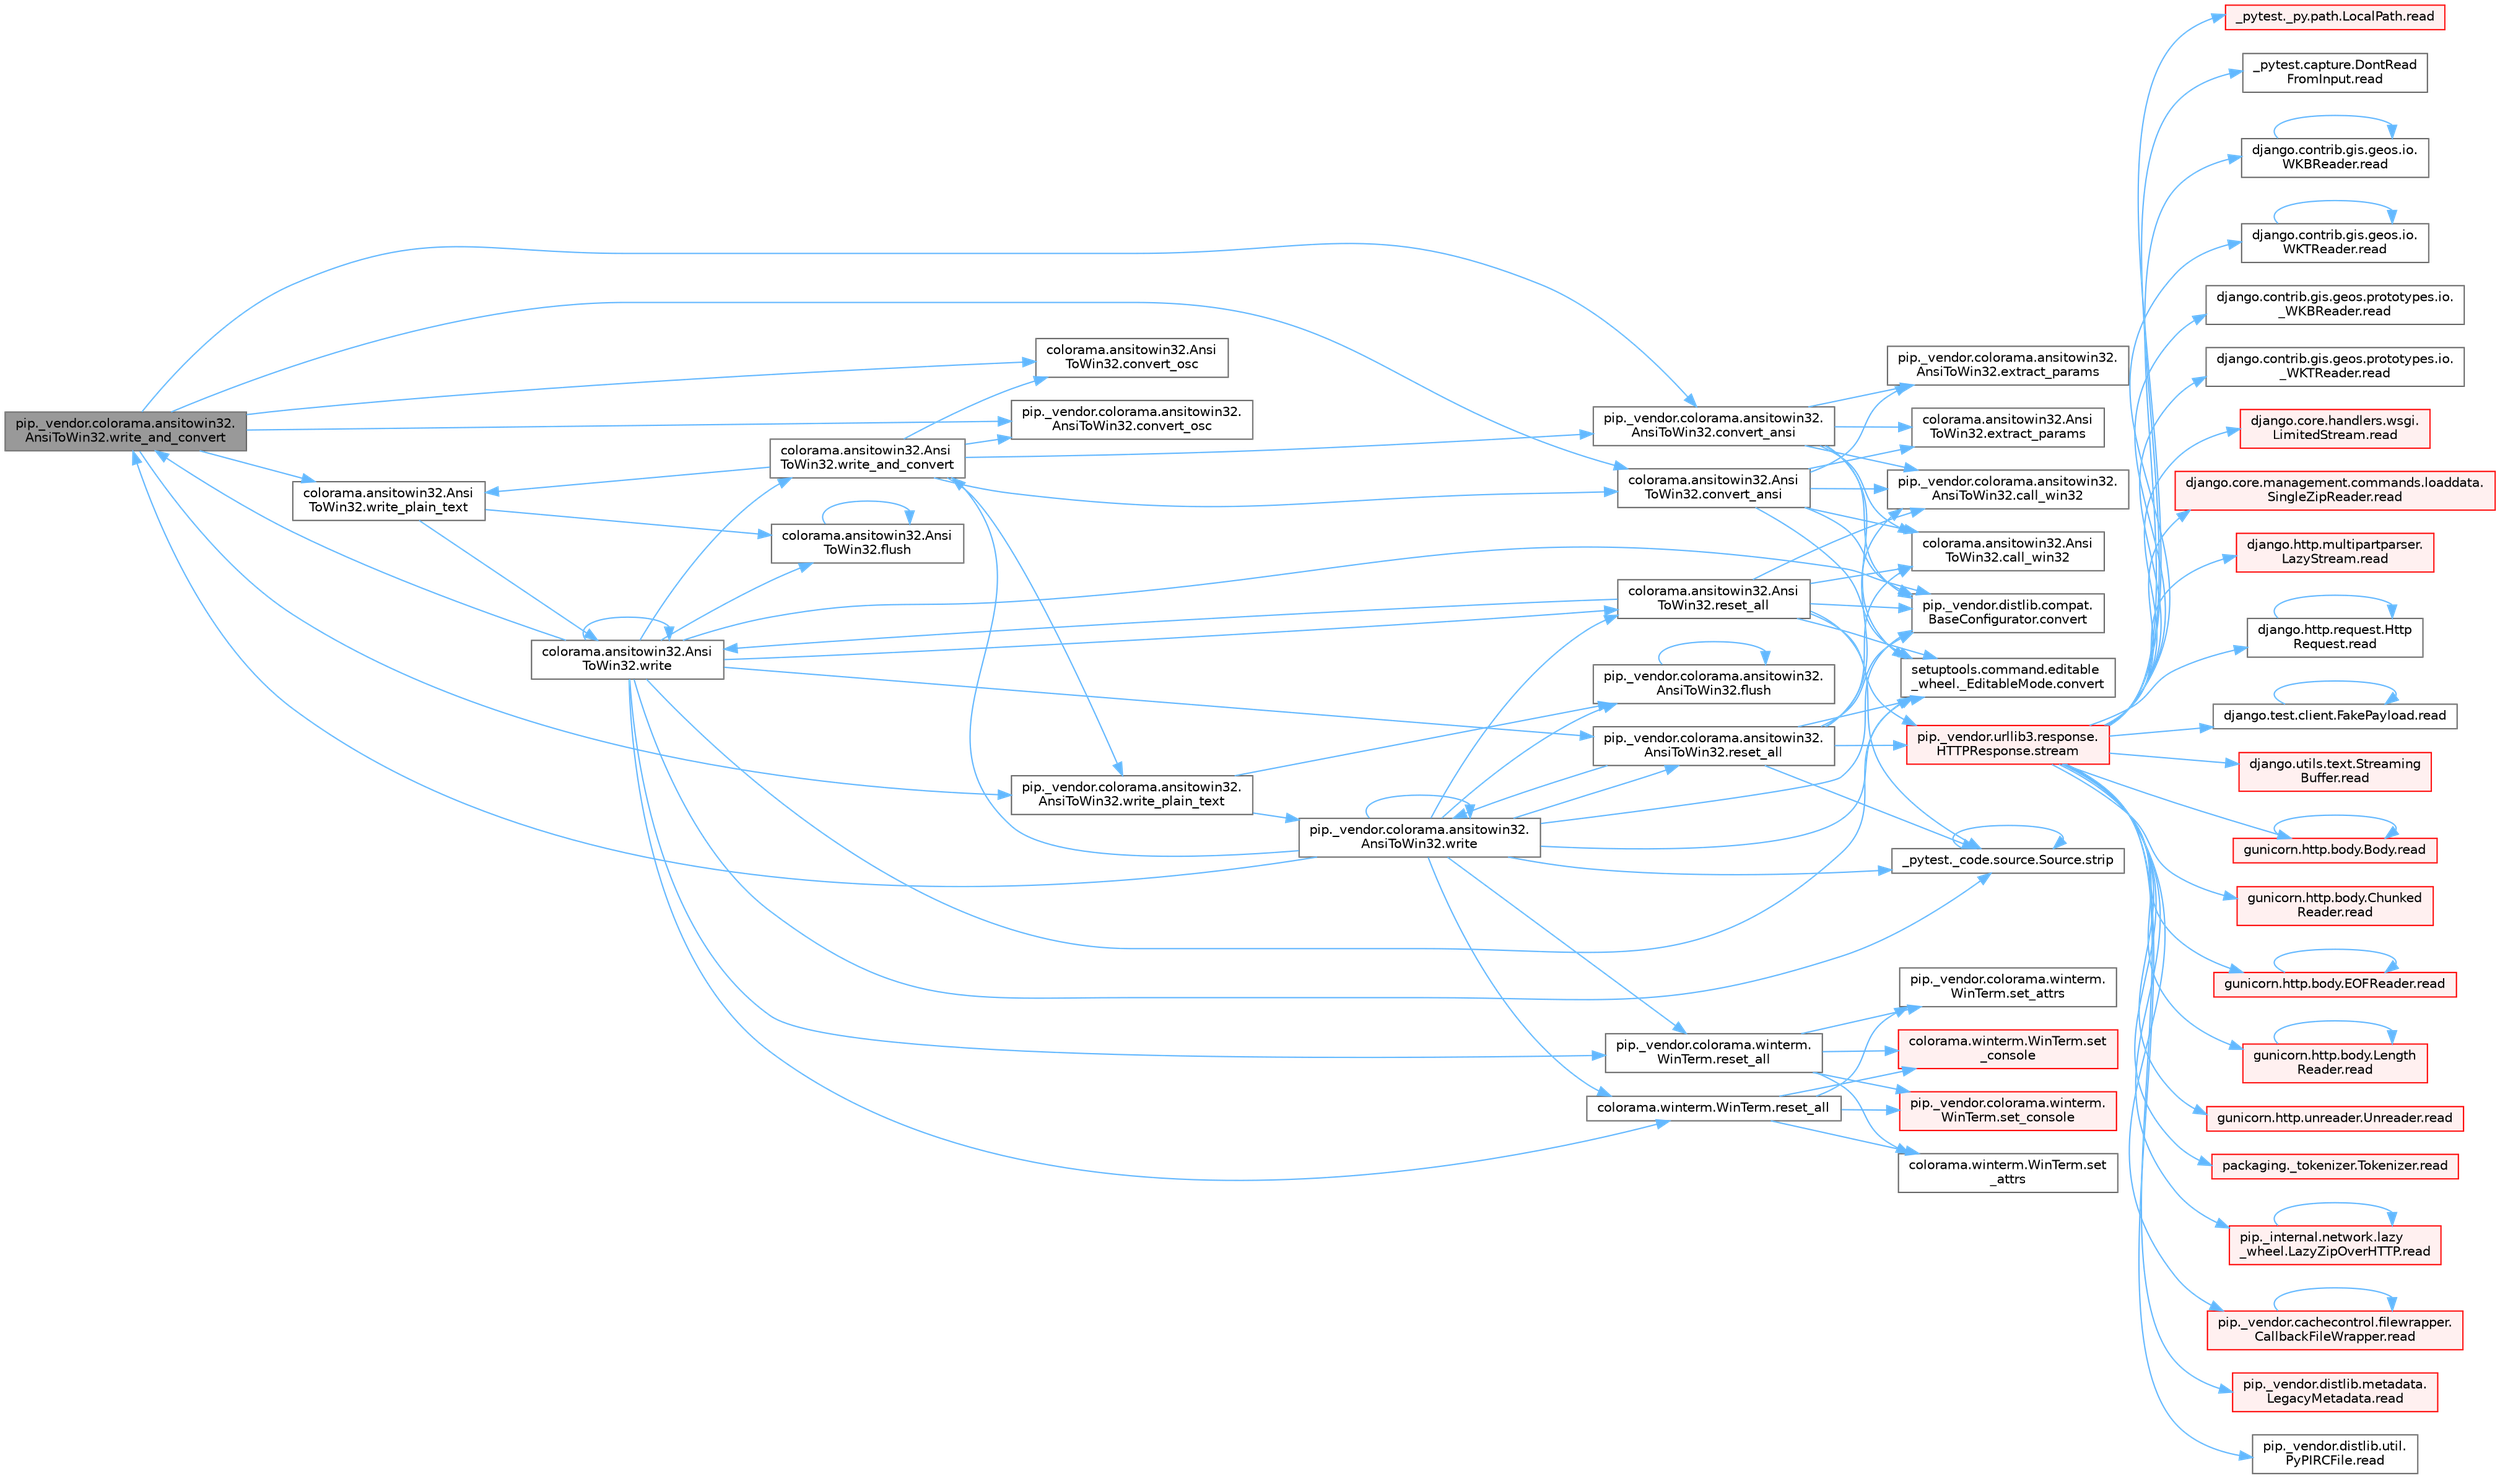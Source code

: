 digraph "pip._vendor.colorama.ansitowin32.AnsiToWin32.write_and_convert"
{
 // LATEX_PDF_SIZE
  bgcolor="transparent";
  edge [fontname=Helvetica,fontsize=10,labelfontname=Helvetica,labelfontsize=10];
  node [fontname=Helvetica,fontsize=10,shape=box,height=0.2,width=0.4];
  rankdir="LR";
  Node1 [id="Node000001",label="pip._vendor.colorama.ansitowin32.\lAnsiToWin32.write_and_convert",height=0.2,width=0.4,color="gray40", fillcolor="grey60", style="filled", fontcolor="black",tooltip=" "];
  Node1 -> Node2 [id="edge1_Node000001_Node000002",color="steelblue1",style="solid",tooltip=" "];
  Node2 [id="Node000002",label="colorama.ansitowin32.Ansi\lToWin32.convert_ansi",height=0.2,width=0.4,color="grey40", fillcolor="white", style="filled",URL="$classcolorama_1_1ansitowin32_1_1_ansi_to_win32.html#a4afe40967adb86d7972465b435ba96fc",tooltip=" "];
  Node2 -> Node3 [id="edge2_Node000002_Node000003",color="steelblue1",style="solid",tooltip=" "];
  Node3 [id="Node000003",label="colorama.ansitowin32.Ansi\lToWin32.call_win32",height=0.2,width=0.4,color="grey40", fillcolor="white", style="filled",URL="$classcolorama_1_1ansitowin32_1_1_ansi_to_win32.html#aa3edbb8fc606e0b22afa3128e1bb1507",tooltip=" "];
  Node2 -> Node4 [id="edge3_Node000002_Node000004",color="steelblue1",style="solid",tooltip=" "];
  Node4 [id="Node000004",label="pip._vendor.colorama.ansitowin32.\lAnsiToWin32.call_win32",height=0.2,width=0.4,color="grey40", fillcolor="white", style="filled",URL="$classpip_1_1__vendor_1_1colorama_1_1ansitowin32_1_1_ansi_to_win32.html#ac14e750b5ad589a4e131d936df88e68c",tooltip=" "];
  Node2 -> Node5 [id="edge4_Node000002_Node000005",color="steelblue1",style="solid",tooltip=" "];
  Node5 [id="Node000005",label="pip._vendor.distlib.compat.\lBaseConfigurator.convert",height=0.2,width=0.4,color="grey40", fillcolor="white", style="filled",URL="$classpip_1_1__vendor_1_1distlib_1_1compat_1_1_base_configurator.html#abcff9425eaf086d1b67b488aab87e5da",tooltip=" "];
  Node2 -> Node6 [id="edge5_Node000002_Node000006",color="steelblue1",style="solid",tooltip=" "];
  Node6 [id="Node000006",label="setuptools.command.editable\l_wheel._EditableMode.convert",height=0.2,width=0.4,color="grey40", fillcolor="white", style="filled",URL="$classsetuptools_1_1command_1_1editable__wheel_1_1___editable_mode.html#a11a77c27c7b21ba316fc378c0798abb8",tooltip=" "];
  Node2 -> Node7 [id="edge6_Node000002_Node000007",color="steelblue1",style="solid",tooltip=" "];
  Node7 [id="Node000007",label="colorama.ansitowin32.Ansi\lToWin32.extract_params",height=0.2,width=0.4,color="grey40", fillcolor="white", style="filled",URL="$classcolorama_1_1ansitowin32_1_1_ansi_to_win32.html#ab8d5e8fde3f0fdbd19b6204b9090a4f5",tooltip=" "];
  Node2 -> Node8 [id="edge7_Node000002_Node000008",color="steelblue1",style="solid",tooltip=" "];
  Node8 [id="Node000008",label="pip._vendor.colorama.ansitowin32.\lAnsiToWin32.extract_params",height=0.2,width=0.4,color="grey40", fillcolor="white", style="filled",URL="$classpip_1_1__vendor_1_1colorama_1_1ansitowin32_1_1_ansi_to_win32.html#aea80bb5dfdfed9a1799cd13ec1260ca8",tooltip=" "];
  Node1 -> Node9 [id="edge8_Node000001_Node000009",color="steelblue1",style="solid",tooltip=" "];
  Node9 [id="Node000009",label="pip._vendor.colorama.ansitowin32.\lAnsiToWin32.convert_ansi",height=0.2,width=0.4,color="grey40", fillcolor="white", style="filled",URL="$classpip_1_1__vendor_1_1colorama_1_1ansitowin32_1_1_ansi_to_win32.html#a0089b1956ff0406a6a84dcd4c1e24196",tooltip=" "];
  Node9 -> Node3 [id="edge9_Node000009_Node000003",color="steelblue1",style="solid",tooltip=" "];
  Node9 -> Node4 [id="edge10_Node000009_Node000004",color="steelblue1",style="solid",tooltip=" "];
  Node9 -> Node5 [id="edge11_Node000009_Node000005",color="steelblue1",style="solid",tooltip=" "];
  Node9 -> Node6 [id="edge12_Node000009_Node000006",color="steelblue1",style="solid",tooltip=" "];
  Node9 -> Node7 [id="edge13_Node000009_Node000007",color="steelblue1",style="solid",tooltip=" "];
  Node9 -> Node8 [id="edge14_Node000009_Node000008",color="steelblue1",style="solid",tooltip=" "];
  Node1 -> Node10 [id="edge15_Node000001_Node000010",color="steelblue1",style="solid",tooltip=" "];
  Node10 [id="Node000010",label="colorama.ansitowin32.Ansi\lToWin32.convert_osc",height=0.2,width=0.4,color="grey40", fillcolor="white", style="filled",URL="$classcolorama_1_1ansitowin32_1_1_ansi_to_win32.html#a650c9fd6aeb3302704ab16cd9f660cdf",tooltip=" "];
  Node1 -> Node11 [id="edge16_Node000001_Node000011",color="steelblue1",style="solid",tooltip=" "];
  Node11 [id="Node000011",label="pip._vendor.colorama.ansitowin32.\lAnsiToWin32.convert_osc",height=0.2,width=0.4,color="grey40", fillcolor="white", style="filled",URL="$classpip_1_1__vendor_1_1colorama_1_1ansitowin32_1_1_ansi_to_win32.html#a27497864784aeba9b410ddda85e3ea9d",tooltip=" "];
  Node1 -> Node12 [id="edge17_Node000001_Node000012",color="steelblue1",style="solid",tooltip=" "];
  Node12 [id="Node000012",label="colorama.ansitowin32.Ansi\lToWin32.write_plain_text",height=0.2,width=0.4,color="grey40", fillcolor="white", style="filled",URL="$classcolorama_1_1ansitowin32_1_1_ansi_to_win32.html#ac31795edad5d1370acd71c39cb369f9d",tooltip=" "];
  Node12 -> Node13 [id="edge18_Node000012_Node000013",color="steelblue1",style="solid",tooltip=" "];
  Node13 [id="Node000013",label="colorama.ansitowin32.Ansi\lToWin32.flush",height=0.2,width=0.4,color="grey40", fillcolor="white", style="filled",URL="$classcolorama_1_1ansitowin32_1_1_ansi_to_win32.html#a689ccc4c4f6f7ee486e9d40cf0fb2679",tooltip=" "];
  Node13 -> Node13 [id="edge19_Node000013_Node000013",color="steelblue1",style="solid",tooltip=" "];
  Node12 -> Node14 [id="edge20_Node000012_Node000014",color="steelblue1",style="solid",tooltip=" "];
  Node14 [id="Node000014",label="colorama.ansitowin32.Ansi\lToWin32.write",height=0.2,width=0.4,color="grey40", fillcolor="white", style="filled",URL="$classcolorama_1_1ansitowin32_1_1_ansi_to_win32.html#abadac90e6f0a5a03cecdc6f254eca7d8",tooltip=" "];
  Node14 -> Node5 [id="edge21_Node000014_Node000005",color="steelblue1",style="solid",tooltip=" "];
  Node14 -> Node6 [id="edge22_Node000014_Node000006",color="steelblue1",style="solid",tooltip=" "];
  Node14 -> Node13 [id="edge23_Node000014_Node000013",color="steelblue1",style="solid",tooltip=" "];
  Node14 -> Node15 [id="edge24_Node000014_Node000015",color="steelblue1",style="solid",tooltip=" "];
  Node15 [id="Node000015",label="colorama.ansitowin32.Ansi\lToWin32.reset_all",height=0.2,width=0.4,color="grey40", fillcolor="white", style="filled",URL="$classcolorama_1_1ansitowin32_1_1_ansi_to_win32.html#a028b716efdf98afc93f4fa55e99ee924",tooltip=" "];
  Node15 -> Node3 [id="edge25_Node000015_Node000003",color="steelblue1",style="solid",tooltip=" "];
  Node15 -> Node4 [id="edge26_Node000015_Node000004",color="steelblue1",style="solid",tooltip=" "];
  Node15 -> Node5 [id="edge27_Node000015_Node000005",color="steelblue1",style="solid",tooltip=" "];
  Node15 -> Node6 [id="edge28_Node000015_Node000006",color="steelblue1",style="solid",tooltip=" "];
  Node15 -> Node16 [id="edge29_Node000015_Node000016",color="steelblue1",style="solid",tooltip=" "];
  Node16 [id="Node000016",label="pip._vendor.urllib3.response.\lHTTPResponse.stream",height=0.2,width=0.4,color="red", fillcolor="#FFF0F0", style="filled",URL="$classpip_1_1__vendor_1_1urllib3_1_1response_1_1_h_t_t_p_response.html#a8d802b25f09dd341838a1d631ffc4f62",tooltip=" "];
  Node16 -> Node17 [id="edge30_Node000016_Node000017",color="steelblue1",style="solid",tooltip=" "];
  Node17 [id="Node000017",label="_pytest._py.path.LocalPath.read",height=0.2,width=0.4,color="red", fillcolor="#FFF0F0", style="filled",URL="$class__pytest_1_1__py_1_1path_1_1_local_path.html#a8640b65f715ce8a258379deb78a68fd8",tooltip=" "];
  Node16 -> Node462 [id="edge31_Node000016_Node000462",color="steelblue1",style="solid",tooltip=" "];
  Node462 [id="Node000462",label="_pytest.capture.DontRead\lFromInput.read",height=0.2,width=0.4,color="grey40", fillcolor="white", style="filled",URL="$class__pytest_1_1capture_1_1_dont_read_from_input.html#abe84d6d5626bed2fa4f52408d2b95d3f",tooltip=" "];
  Node16 -> Node463 [id="edge32_Node000016_Node000463",color="steelblue1",style="solid",tooltip=" "];
  Node463 [id="Node000463",label="django.contrib.gis.geos.io.\lWKBReader.read",height=0.2,width=0.4,color="grey40", fillcolor="white", style="filled",URL="$classdjango_1_1contrib_1_1gis_1_1geos_1_1io_1_1_w_k_b_reader.html#a690153c2f609f20814011beceded4ce6",tooltip=" "];
  Node463 -> Node463 [id="edge33_Node000463_Node000463",color="steelblue1",style="solid",tooltip=" "];
  Node16 -> Node464 [id="edge34_Node000016_Node000464",color="steelblue1",style="solid",tooltip=" "];
  Node464 [id="Node000464",label="django.contrib.gis.geos.io.\lWKTReader.read",height=0.2,width=0.4,color="grey40", fillcolor="white", style="filled",URL="$classdjango_1_1contrib_1_1gis_1_1geos_1_1io_1_1_w_k_t_reader.html#af8cdf42c9388b4ca18b86af2cd174dd0",tooltip=" "];
  Node464 -> Node464 [id="edge35_Node000464_Node000464",color="steelblue1",style="solid",tooltip=" "];
  Node16 -> Node465 [id="edge36_Node000016_Node000465",color="steelblue1",style="solid",tooltip=" "];
  Node465 [id="Node000465",label="django.contrib.gis.geos.prototypes.io.\l_WKBReader.read",height=0.2,width=0.4,color="grey40", fillcolor="white", style="filled",URL="$classdjango_1_1contrib_1_1gis_1_1geos_1_1prototypes_1_1io_1_1___w_k_b_reader.html#a71e78ed5a74b998533ef3801723a5827",tooltip=" "];
  Node16 -> Node466 [id="edge37_Node000016_Node000466",color="steelblue1",style="solid",tooltip=" "];
  Node466 [id="Node000466",label="django.contrib.gis.geos.prototypes.io.\l_WKTReader.read",height=0.2,width=0.4,color="grey40", fillcolor="white", style="filled",URL="$classdjango_1_1contrib_1_1gis_1_1geos_1_1prototypes_1_1io_1_1___w_k_t_reader.html#a97b2007978d99bec56d1bbf4091dd46a",tooltip=" "];
  Node16 -> Node467 [id="edge38_Node000016_Node000467",color="steelblue1",style="solid",tooltip=" "];
  Node467 [id="Node000467",label="django.core.handlers.wsgi.\lLimitedStream.read",height=0.2,width=0.4,color="red", fillcolor="#FFF0F0", style="filled",URL="$classdjango_1_1core_1_1handlers_1_1wsgi_1_1_limited_stream.html#a01766186550a2bafd2a0c0cac1117797",tooltip=" "];
  Node16 -> Node471 [id="edge39_Node000016_Node000471",color="steelblue1",style="solid",tooltip=" "];
  Node471 [id="Node000471",label="django.core.management.commands.loaddata.\lSingleZipReader.read",height=0.2,width=0.4,color="red", fillcolor="#FFF0F0", style="filled",URL="$classdjango_1_1core_1_1management_1_1commands_1_1loaddata_1_1_single_zip_reader.html#a6c6512afb638e535f6d9973329238ec1",tooltip=" "];
  Node16 -> Node476 [id="edge40_Node000016_Node000476",color="steelblue1",style="solid",tooltip=" "];
  Node476 [id="Node000476",label="django.http.multipartparser.\lLazyStream.read",height=0.2,width=0.4,color="red", fillcolor="#FFF0F0", style="filled",URL="$classdjango_1_1http_1_1multipartparser_1_1_lazy_stream.html#af5553676fbef507453fe16dbce30f2d6",tooltip=" "];
  Node16 -> Node479 [id="edge41_Node000016_Node000479",color="steelblue1",style="solid",tooltip=" "];
  Node479 [id="Node000479",label="django.http.request.Http\lRequest.read",height=0.2,width=0.4,color="grey40", fillcolor="white", style="filled",URL="$classdjango_1_1http_1_1request_1_1_http_request.html#a7b5205e754042f5dc1400c5f6884da05",tooltip=" "];
  Node479 -> Node479 [id="edge42_Node000479_Node000479",color="steelblue1",style="solid",tooltip=" "];
  Node16 -> Node480 [id="edge43_Node000016_Node000480",color="steelblue1",style="solid",tooltip=" "];
  Node480 [id="Node000480",label="django.test.client.FakePayload.read",height=0.2,width=0.4,color="grey40", fillcolor="white", style="filled",URL="$classdjango_1_1test_1_1client_1_1_fake_payload.html#a4968728a37f7ecfa436f7156923f32fc",tooltip=" "];
  Node480 -> Node480 [id="edge44_Node000480_Node000480",color="steelblue1",style="solid",tooltip=" "];
  Node16 -> Node481 [id="edge45_Node000016_Node000481",color="steelblue1",style="solid",tooltip=" "];
  Node481 [id="Node000481",label="django.utils.text.Streaming\lBuffer.read",height=0.2,width=0.4,color="red", fillcolor="#FFF0F0", style="filled",URL="$classdjango_1_1utils_1_1text_1_1_streaming_buffer.html#a0d8c76cbb45b290915e65a79dabe0d7b",tooltip=" "];
  Node16 -> Node516 [id="edge46_Node000016_Node000516",color="steelblue1",style="solid",tooltip=" "];
  Node516 [id="Node000516",label="gunicorn.http.body.Body.read",height=0.2,width=0.4,color="red", fillcolor="#FFF0F0", style="filled",URL="$classgunicorn_1_1http_1_1body_1_1_body.html#a26fa33ab9da80d4da60638f902d8bbd8",tooltip=" "];
  Node516 -> Node516 [id="edge47_Node000516_Node000516",color="steelblue1",style="solid",tooltip=" "];
  Node16 -> Node519 [id="edge48_Node000016_Node000519",color="steelblue1",style="solid",tooltip=" "];
  Node519 [id="Node000519",label="gunicorn.http.body.Chunked\lReader.read",height=0.2,width=0.4,color="red", fillcolor="#FFF0F0", style="filled",URL="$classgunicorn_1_1http_1_1body_1_1_chunked_reader.html#aa291cdee58cf19e63d92914442ab2d7e",tooltip=" "];
  Node16 -> Node525 [id="edge49_Node000016_Node000525",color="steelblue1",style="solid",tooltip=" "];
  Node525 [id="Node000525",label="gunicorn.http.body.EOFReader.read",height=0.2,width=0.4,color="red", fillcolor="#FFF0F0", style="filled",URL="$classgunicorn_1_1http_1_1body_1_1_e_o_f_reader.html#a6ae0aab25c53911d59fcbb87c1dfa602",tooltip=" "];
  Node525 -> Node525 [id="edge50_Node000525_Node000525",color="steelblue1",style="solid",tooltip=" "];
  Node16 -> Node528 [id="edge51_Node000016_Node000528",color="steelblue1",style="solid",tooltip=" "];
  Node528 [id="Node000528",label="gunicorn.http.body.Length\lReader.read",height=0.2,width=0.4,color="red", fillcolor="#FFF0F0", style="filled",URL="$classgunicorn_1_1http_1_1body_1_1_length_reader.html#a78c9415492b01b7b1553a481fe9aef7e",tooltip=" "];
  Node528 -> Node528 [id="edge52_Node000528_Node000528",color="steelblue1",style="solid",tooltip=" "];
  Node16 -> Node530 [id="edge53_Node000016_Node000530",color="steelblue1",style="solid",tooltip=" "];
  Node530 [id="Node000530",label="gunicorn.http.unreader.Unreader.read",height=0.2,width=0.4,color="red", fillcolor="#FFF0F0", style="filled",URL="$classgunicorn_1_1http_1_1unreader_1_1_unreader.html#a4d05a3b72ffb1dd09d3e4b3dd1d1e44c",tooltip=" "];
  Node16 -> Node4289 [id="edge54_Node000016_Node004289",color="steelblue1",style="solid",tooltip=" "];
  Node4289 [id="Node004289",label="packaging._tokenizer.Tokenizer.read",height=0.2,width=0.4,color="red", fillcolor="#FFF0F0", style="filled",URL="$classpackaging_1_1__tokenizer_1_1_tokenizer.html#a0338e1186dd1574082f047fdff9b3b2d",tooltip=" "];
  Node16 -> Node4290 [id="edge55_Node000016_Node004290",color="steelblue1",style="solid",tooltip=" "];
  Node4290 [id="Node004290",label="pip._internal.network.lazy\l_wheel.LazyZipOverHTTP.read",height=0.2,width=0.4,color="red", fillcolor="#FFF0F0", style="filled",URL="$classpip_1_1__internal_1_1network_1_1lazy__wheel_1_1_lazy_zip_over_h_t_t_p.html#adb8837e292941df2568b4de4082ecf19",tooltip=" "];
  Node4290 -> Node4290 [id="edge56_Node004290_Node004290",color="steelblue1",style="solid",tooltip=" "];
  Node16 -> Node4304 [id="edge57_Node000016_Node004304",color="steelblue1",style="solid",tooltip=" "];
  Node4304 [id="Node004304",label="pip._vendor.cachecontrol.filewrapper.\lCallbackFileWrapper.read",height=0.2,width=0.4,color="red", fillcolor="#FFF0F0", style="filled",URL="$classpip_1_1__vendor_1_1cachecontrol_1_1filewrapper_1_1_callback_file_wrapper.html#afceb112c071f7b24b9db274a61213b68",tooltip=" "];
  Node4304 -> Node4304 [id="edge58_Node004304_Node004304",color="steelblue1",style="solid",tooltip=" "];
  Node16 -> Node4306 [id="edge59_Node000016_Node004306",color="steelblue1",style="solid",tooltip=" "];
  Node4306 [id="Node004306",label="pip._vendor.distlib.metadata.\lLegacyMetadata.read",height=0.2,width=0.4,color="red", fillcolor="#FFF0F0", style="filled",URL="$classpip_1_1__vendor_1_1distlib_1_1metadata_1_1_legacy_metadata.html#a5473003d19554803bc6f7f4af863060f",tooltip=" "];
  Node16 -> Node4308 [id="edge60_Node000016_Node004308",color="steelblue1",style="solid",tooltip=" "];
  Node4308 [id="Node004308",label="pip._vendor.distlib.util.\lPyPIRCFile.read",height=0.2,width=0.4,color="grey40", fillcolor="white", style="filled",URL="$classpip_1_1__vendor_1_1distlib_1_1util_1_1_py_p_i_r_c_file.html#a9db831938fff0ca340efdb70381bc7b1",tooltip=" "];
  Node15 -> Node4064 [id="edge61_Node000015_Node004064",color="steelblue1",style="solid",tooltip=" "];
  Node4064 [id="Node004064",label="_pytest._code.source.Source.strip",height=0.2,width=0.4,color="grey40", fillcolor="white", style="filled",URL="$class__pytest_1_1__code_1_1source_1_1_source.html#aa525e733890257a82bfc6382b07d28ec",tooltip=" "];
  Node4064 -> Node4064 [id="edge62_Node004064_Node004064",color="steelblue1",style="solid",tooltip=" "];
  Node15 -> Node14 [id="edge63_Node000015_Node000014",color="steelblue1",style="solid",tooltip=" "];
  Node14 -> Node4060 [id="edge64_Node000014_Node004060",color="steelblue1",style="solid",tooltip=" "];
  Node4060 [id="Node004060",label="colorama.winterm.WinTerm.reset_all",height=0.2,width=0.4,color="grey40", fillcolor="white", style="filled",URL="$classcolorama_1_1winterm_1_1_win_term.html#a3b02943f152c5e63db370429ebf2b520",tooltip=" "];
  Node4060 -> Node4061 [id="edge65_Node004060_Node004061",color="steelblue1",style="solid",tooltip=" "];
  Node4061 [id="Node004061",label="colorama.winterm.WinTerm.set\l_attrs",height=0.2,width=0.4,color="grey40", fillcolor="white", style="filled",URL="$classcolorama_1_1winterm_1_1_win_term.html#ab37deadeb9a6a88fc2aecd988bbe9895",tooltip=" "];
  Node4060 -> Node4062 [id="edge66_Node004060_Node004062",color="steelblue1",style="solid",tooltip=" "];
  Node4062 [id="Node004062",label="pip._vendor.colorama.winterm.\lWinTerm.set_attrs",height=0.2,width=0.4,color="grey40", fillcolor="white", style="filled",URL="$classpip_1_1__vendor_1_1colorama_1_1winterm_1_1_win_term.html#af099f001e7d18780ad601ed3e7dac445",tooltip=" "];
  Node4060 -> Node72 [id="edge67_Node004060_Node000072",color="steelblue1",style="solid",tooltip=" "];
  Node72 [id="Node000072",label="colorama.winterm.WinTerm.set\l_console",height=0.2,width=0.4,color="red", fillcolor="#FFF0F0", style="filled",URL="$classcolorama_1_1winterm_1_1_win_term.html#af6dff6de729a3ee36986b1eaa71c6511",tooltip=" "];
  Node4060 -> Node75 [id="edge68_Node004060_Node000075",color="steelblue1",style="solid",tooltip=" "];
  Node75 [id="Node000075",label="pip._vendor.colorama.winterm.\lWinTerm.set_console",height=0.2,width=0.4,color="red", fillcolor="#FFF0F0", style="filled",URL="$classpip_1_1__vendor_1_1colorama_1_1winterm_1_1_win_term.html#a08e789eea2bbcbc4a02c04f6a340e038",tooltip=" "];
  Node14 -> Node4063 [id="edge69_Node000014_Node004063",color="steelblue1",style="solid",tooltip=" "];
  Node4063 [id="Node004063",label="pip._vendor.colorama.ansitowin32.\lAnsiToWin32.reset_all",height=0.2,width=0.4,color="grey40", fillcolor="white", style="filled",URL="$classpip_1_1__vendor_1_1colorama_1_1ansitowin32_1_1_ansi_to_win32.html#afb77411498fdd5a6eb6380c829024133",tooltip=" "];
  Node4063 -> Node3 [id="edge70_Node004063_Node000003",color="steelblue1",style="solid",tooltip=" "];
  Node4063 -> Node4 [id="edge71_Node004063_Node000004",color="steelblue1",style="solid",tooltip=" "];
  Node4063 -> Node5 [id="edge72_Node004063_Node000005",color="steelblue1",style="solid",tooltip=" "];
  Node4063 -> Node6 [id="edge73_Node004063_Node000006",color="steelblue1",style="solid",tooltip=" "];
  Node4063 -> Node16 [id="edge74_Node004063_Node000016",color="steelblue1",style="solid",tooltip=" "];
  Node4063 -> Node4064 [id="edge75_Node004063_Node004064",color="steelblue1",style="solid",tooltip=" "];
  Node4063 -> Node4058 [id="edge76_Node004063_Node004058",color="steelblue1",style="solid",tooltip=" "];
  Node4058 [id="Node004058",label="pip._vendor.colorama.ansitowin32.\lAnsiToWin32.write",height=0.2,width=0.4,color="grey40", fillcolor="white", style="filled",URL="$classpip_1_1__vendor_1_1colorama_1_1ansitowin32_1_1_ansi_to_win32.html#aaeb0baf104470a2dfb282dce019b45e4",tooltip=" "];
  Node4058 -> Node5 [id="edge77_Node004058_Node000005",color="steelblue1",style="solid",tooltip=" "];
  Node4058 -> Node6 [id="edge78_Node004058_Node000006",color="steelblue1",style="solid",tooltip=" "];
  Node4058 -> Node4059 [id="edge79_Node004058_Node004059",color="steelblue1",style="solid",tooltip=" "];
  Node4059 [id="Node004059",label="pip._vendor.colorama.ansitowin32.\lAnsiToWin32.flush",height=0.2,width=0.4,color="grey40", fillcolor="white", style="filled",URL="$classpip_1_1__vendor_1_1colorama_1_1ansitowin32_1_1_ansi_to_win32.html#a96b04357c7430abf89e3448e1d33704b",tooltip=" "];
  Node4059 -> Node4059 [id="edge80_Node004059_Node004059",color="steelblue1",style="solid",tooltip=" "];
  Node4058 -> Node15 [id="edge81_Node004058_Node000015",color="steelblue1",style="solid",tooltip=" "];
  Node4058 -> Node4060 [id="edge82_Node004058_Node004060",color="steelblue1",style="solid",tooltip=" "];
  Node4058 -> Node4063 [id="edge83_Node004058_Node004063",color="steelblue1",style="solid",tooltip=" "];
  Node4058 -> Node4065 [id="edge84_Node004058_Node004065",color="steelblue1",style="solid",tooltip=" "];
  Node4065 [id="Node004065",label="pip._vendor.colorama.winterm.\lWinTerm.reset_all",height=0.2,width=0.4,color="grey40", fillcolor="white", style="filled",URL="$classpip_1_1__vendor_1_1colorama_1_1winterm_1_1_win_term.html#acd145cbb15b95d56837163e3bda436c7",tooltip=" "];
  Node4065 -> Node4061 [id="edge85_Node004065_Node004061",color="steelblue1",style="solid",tooltip=" "];
  Node4065 -> Node4062 [id="edge86_Node004065_Node004062",color="steelblue1",style="solid",tooltip=" "];
  Node4065 -> Node72 [id="edge87_Node004065_Node000072",color="steelblue1",style="solid",tooltip=" "];
  Node4065 -> Node75 [id="edge88_Node004065_Node000075",color="steelblue1",style="solid",tooltip=" "];
  Node4058 -> Node4064 [id="edge89_Node004058_Node004064",color="steelblue1",style="solid",tooltip=" "];
  Node4058 -> Node4058 [id="edge90_Node004058_Node004058",color="steelblue1",style="solid",tooltip=" "];
  Node4058 -> Node4066 [id="edge91_Node004058_Node004066",color="steelblue1",style="solid",tooltip=" "];
  Node4066 [id="Node004066",label="colorama.ansitowin32.Ansi\lToWin32.write_and_convert",height=0.2,width=0.4,color="grey40", fillcolor="white", style="filled",URL="$classcolorama_1_1ansitowin32_1_1_ansi_to_win32.html#a3819f019b2aed2f696eed295e013ddc0",tooltip=" "];
  Node4066 -> Node2 [id="edge92_Node004066_Node000002",color="steelblue1",style="solid",tooltip=" "];
  Node4066 -> Node9 [id="edge93_Node004066_Node000009",color="steelblue1",style="solid",tooltip=" "];
  Node4066 -> Node10 [id="edge94_Node004066_Node000010",color="steelblue1",style="solid",tooltip=" "];
  Node4066 -> Node11 [id="edge95_Node004066_Node000011",color="steelblue1",style="solid",tooltip=" "];
  Node4066 -> Node12 [id="edge96_Node004066_Node000012",color="steelblue1",style="solid",tooltip=" "];
  Node4066 -> Node4067 [id="edge97_Node004066_Node004067",color="steelblue1",style="solid",tooltip=" "];
  Node4067 [id="Node004067",label="pip._vendor.colorama.ansitowin32.\lAnsiToWin32.write_plain_text",height=0.2,width=0.4,color="grey40", fillcolor="white", style="filled",URL="$classpip_1_1__vendor_1_1colorama_1_1ansitowin32_1_1_ansi_to_win32.html#a37d473c9001bb51e4ef8e118a795df8f",tooltip=" "];
  Node4067 -> Node4059 [id="edge98_Node004067_Node004059",color="steelblue1",style="solid",tooltip=" "];
  Node4067 -> Node4058 [id="edge99_Node004067_Node004058",color="steelblue1",style="solid",tooltip=" "];
  Node4058 -> Node1 [id="edge100_Node004058_Node000001",color="steelblue1",style="solid",tooltip=" "];
  Node14 -> Node4065 [id="edge101_Node000014_Node004065",color="steelblue1",style="solid",tooltip=" "];
  Node14 -> Node4064 [id="edge102_Node000014_Node004064",color="steelblue1",style="solid",tooltip=" "];
  Node14 -> Node14 [id="edge103_Node000014_Node000014",color="steelblue1",style="solid",tooltip=" "];
  Node14 -> Node4066 [id="edge104_Node000014_Node004066",color="steelblue1",style="solid",tooltip=" "];
  Node14 -> Node1 [id="edge105_Node000014_Node000001",color="steelblue1",style="solid",tooltip=" "];
  Node1 -> Node4067 [id="edge106_Node000001_Node004067",color="steelblue1",style="solid",tooltip=" "];
}

